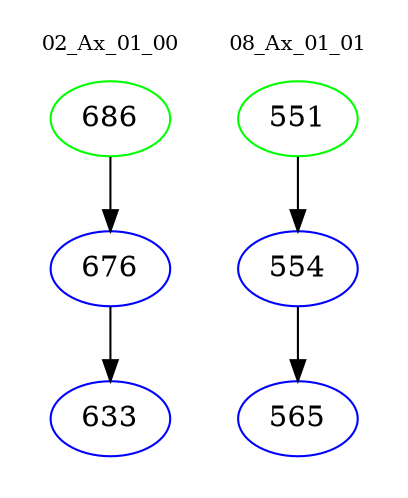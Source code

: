 digraph{
subgraph cluster_0 {
color = white
label = "02_Ax_01_00";
fontsize=10;
T0_686 [label="686", color="green"]
T0_686 -> T0_676 [color="black"]
T0_676 [label="676", color="blue"]
T0_676 -> T0_633 [color="black"]
T0_633 [label="633", color="blue"]
}
subgraph cluster_1 {
color = white
label = "08_Ax_01_01";
fontsize=10;
T1_551 [label="551", color="green"]
T1_551 -> T1_554 [color="black"]
T1_554 [label="554", color="blue"]
T1_554 -> T1_565 [color="black"]
T1_565 [label="565", color="blue"]
}
}
